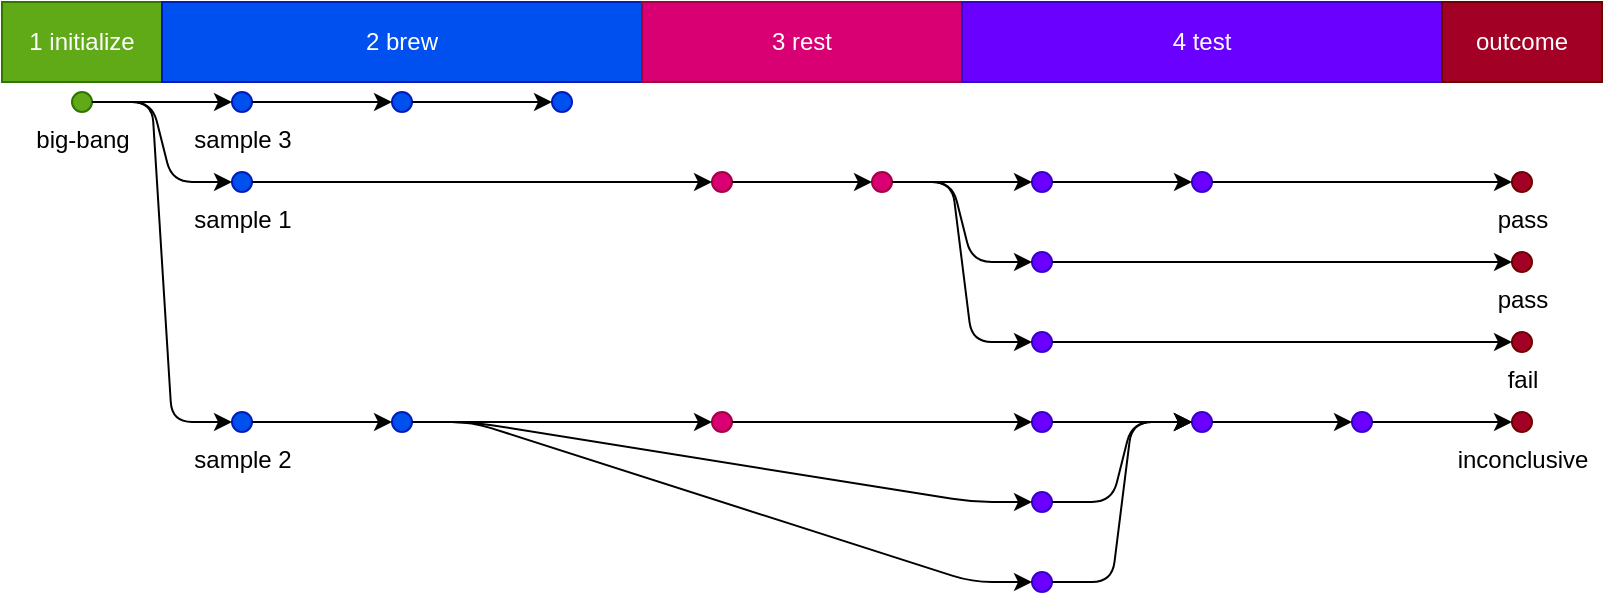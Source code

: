 <mxGraphModel dx="640" dy="480">
	<root>
		<mxCell id="root" style=""></mxCell>
		<mxCell id="layer1" style="" parent="root"></mxCell>
		<mxCell id="1 initialize" value="1 initialize" style="whiteSpace=wrap;fontColor=#ffffff;strokeColor=#2D7600;fillColor=#60A917;html=1;" parent="layer1" vertex="1">
			<mxGeometry width="80" height="40" as="geometry"></mxGeometry>
		</mxCell>
		<mxCell id="2 brew" value="2 brew" style="whiteSpace=wrap;fontColor=#ffffff;strokeColor=#001DBC;fillColor=#0050ef;html=1;" parent="layer1" vertex="1">
			<mxGeometry x="80" width="240" height="40" as="geometry"></mxGeometry>
		</mxCell>
		<mxCell id="3 rest" value="3 rest" style="strokeColor=#A50040;fillColor=#d80073;html=1;whiteSpace=wrap;fontColor=#ffffff;" parent="layer1" vertex="1">
			<mxGeometry x="320" width="160" height="40" as="geometry"></mxGeometry>
		</mxCell>
		<mxCell id="4 test" value="4 test" style="fontColor=#ffffff;strokeColor=#3700CC;fillColor=#6a00ff;html=1;whiteSpace=wrap;" parent="layer1" vertex="1">
			<mxGeometry x="480" width="240" height="40" as="geometry"></mxGeometry>
		</mxCell>
		<mxCell id="outcome" value="outcome" style="html=1;whiteSpace=wrap;fontColor=#ffffff;strokeColor=#6F0000;fillColor=#a20025;" parent="layer1" vertex="1">
			<mxGeometry x="720" width="80" height="40" as="geometry"></mxGeometry>
		</mxCell>
		<mxCell id="0" value="big-bang" style="html=1;labelPosition=center;fontColor=#000000;fillColor=#60A917;ellipse;aspect=fixed;verticalLabelPosition=bottom;align=center;verticalAlign=top;strokeColor=#2D7600;" parent="layer1" vertex="1">
			<mxGeometry x="35" y="45" width="10" height="10" as="geometry"></mxGeometry>
		</mxCell>
		<mxCell id="3" value="sample 3" style="verticalAlign=top;fontColor=#000000;strokeColor=#001DBC;fillColor=#0050ef;ellipse;aspect=fixed;labelPosition=center;align=center;html=1;verticalLabelPosition=bottom;" parent="layer1" vertex="1">
			<mxGeometry x="115" y="45" width="10" height="10" as="geometry"></mxGeometry>
		</mxCell>
		<mxCell id="17" style="verticalLabelPosition=bottom;aspect=fixed;html=1;align=center;verticalAlign=top;fontColor=#000000;strokeColor=#001DBC;fillColor=#0050ef;ellipse;labelPosition=center;" parent="layer1" vertex="1">
			<mxGeometry x="195" y="45" width="10" height="10" as="geometry"></mxGeometry>
		</mxCell>
		<mxCell id="18" style="aspect=fixed;verticalLabelPosition=bottom;align=center;verticalAlign=top;fillColor=#0050ef;ellipse;html=1;labelPosition=center;fontColor=#000000;strokeColor=#001DBC;" parent="layer1" vertex="1">
			<mxGeometry x="275" y="45" width="10" height="10" as="geometry"></mxGeometry>
		</mxCell>
		<mxCell id="17-18" style="edgeStyle=entityRelationEdgeStyle;orthogonalLoop=1;jettySize=auto;html=1;strokeWidth=1;" parent="layer1" edge="1" source="17" target="18">
			<mxGeometry relative="1" as="geometry"></mxGeometry>
		</mxCell>
		<mxCell id="3-17" style="strokeWidth=1;edgeStyle=entityRelationEdgeStyle;orthogonalLoop=1;jettySize=auto;html=1;" parent="layer1" edge="1" source="3" target="17">
			<mxGeometry relative="1" as="geometry"></mxGeometry>
		</mxCell>
		<mxCell id="0-3" style="edgeStyle=entityRelationEdgeStyle;orthogonalLoop=1;jettySize=auto;html=1;strokeWidth=1;" parent="layer1" edge="1" source="0" target="3">
			<mxGeometry relative="1" as="geometry"></mxGeometry>
		</mxCell>
		<mxCell id="1" value="sample 1" style="labelPosition=center;aspect=fixed;html=1;verticalLabelPosition=bottom;align=center;verticalAlign=top;fontColor=#000000;strokeColor=#001DBC;fillColor=#0050ef;ellipse;" parent="layer1" vertex="1">
			<mxGeometry x="115" y="85" width="10" height="10" as="geometry"></mxGeometry>
		</mxCell>
		<mxCell id="4" style="ellipse;labelPosition=center;align=center;verticalAlign=top;fillColor=#d80073;aspect=fixed;html=1;verticalLabelPosition=bottom;fontColor=#000000;strokeColor=#A50040;" parent="layer1" vertex="1">
			<mxGeometry x="355" y="85" width="10" height="10" as="geometry"></mxGeometry>
		</mxCell>
		<mxCell id="5" style="verticalAlign=top;ellipse;labelPosition=center;align=center;fontColor=#000000;strokeColor=#A50040;fillColor=#d80073;aspect=fixed;html=1;verticalLabelPosition=bottom;" parent="layer1" vertex="1">
			<mxGeometry x="435" y="85" width="10" height="10" as="geometry"></mxGeometry>
		</mxCell>
		<mxCell id="8" style="html=1;labelPosition=center;align=center;fontColor=#000000;strokeColor=#3700CC;fillColor=#6a00ff;ellipse;aspect=fixed;verticalLabelPosition=bottom;verticalAlign=top;" parent="layer1" vertex="1">
			<mxGeometry x="515" y="85" width="10" height="10" as="geometry"></mxGeometry>
		</mxCell>
		<mxCell id="9" style="strokeColor=#3700CC;fillColor=#6a00ff;labelPosition=center;verticalLabelPosition=bottom;html=1;align=center;verticalAlign=top;fontColor=#000000;ellipse;aspect=fixed;" parent="layer1" vertex="1">
			<mxGeometry x="595" y="85" width="10" height="10" as="geometry"></mxGeometry>
		</mxCell>
		<mxCell id="9pass" value="pass" style="strokeColor=#6F0000;labelPosition=center;verticalLabelPosition=bottom;html=1;align=center;verticalAlign=top;fontColor=#000000;fillColor=#a20025;ellipse;aspect=fixed;" parent="layer1" vertex="1">
			<mxGeometry x="755" y="85" width="10" height="10" as="geometry"></mxGeometry>
		</mxCell>
		<mxCell id="9-9pass" style="edgeStyle=entityRelationEdgeStyle;orthogonalLoop=1;jettySize=auto;html=1;strokeWidth=1;" parent="layer1" edge="1" source="9" target="9pass">
			<mxGeometry relative="1" as="geometry"></mxGeometry>
		</mxCell>
		<mxCell id="8-9" style="orthogonalLoop=1;jettySize=auto;html=1;strokeWidth=1;edgeStyle=entityRelationEdgeStyle;" parent="layer1" edge="1" source="8" target="9">
			<mxGeometry relative="1" as="geometry"></mxGeometry>
		</mxCell>
		<mxCell id="5-8" style="edgeStyle=entityRelationEdgeStyle;orthogonalLoop=1;jettySize=auto;html=1;strokeWidth=1;" parent="layer1" edge="1" source="5" target="8">
			<mxGeometry relative="1" as="geometry"></mxGeometry>
		</mxCell>
		<mxCell id="6" style="verticalLabelPosition=bottom;align=center;verticalAlign=top;fillColor=#6a00ff;ellipse;aspect=fixed;html=1;labelPosition=center;fontColor=#000000;strokeColor=#3700CC;" parent="layer1" vertex="1">
			<mxGeometry x="515" y="125" width="10" height="10" as="geometry"></mxGeometry>
		</mxCell>
		<mxCell id="6pass" value="pass" style="ellipse;aspect=fixed;align=center;verticalAlign=top;fontColor=#000000;fillColor=#a20025;html=1;labelPosition=center;verticalLabelPosition=bottom;strokeColor=#6F0000;" parent="layer1" vertex="1">
			<mxGeometry x="755" y="125" width="10" height="10" as="geometry"></mxGeometry>
		</mxCell>
		<mxCell id="6-6pass" style="edgeStyle=entityRelationEdgeStyle;orthogonalLoop=1;jettySize=auto;html=1;strokeWidth=1;" parent="layer1" edge="1" source="6" target="6pass">
			<mxGeometry relative="1" as="geometry"></mxGeometry>
		</mxCell>
		<mxCell id="5-6" style="edgeStyle=entityRelationEdgeStyle;orthogonalLoop=1;jettySize=auto;html=1;strokeWidth=1;" parent="layer1" edge="1" source="5" target="6">
			<mxGeometry relative="1" as="geometry"></mxGeometry>
		</mxCell>
		<mxCell id="7" style="aspect=fixed;html=1;labelPosition=center;verticalLabelPosition=bottom;verticalAlign=top;fontColor=#000000;fillColor=#6a00ff;ellipse;strokeColor=#3700CC;align=center;" parent="layer1" vertex="1">
			<mxGeometry x="515" y="165" width="10" height="10" as="geometry"></mxGeometry>
		</mxCell>
		<mxCell id="7fail" value="fail" style="align=center;fontColor=#000000;strokeColor=#6F0000;ellipse;aspect=fixed;labelPosition=center;verticalLabelPosition=bottom;html=1;verticalAlign=top;fillColor=#a20025;" parent="layer1" vertex="1">
			<mxGeometry x="755" y="165" width="10" height="10" as="geometry"></mxGeometry>
		</mxCell>
		<mxCell id="7-7fail" style="html=1;strokeWidth=1;edgeStyle=entityRelationEdgeStyle;orthogonalLoop=1;jettySize=auto;" parent="layer1" edge="1" source="7" target="7fail">
			<mxGeometry relative="1" as="geometry"></mxGeometry>
		</mxCell>
		<mxCell id="5-7" style="jettySize=auto;html=1;strokeWidth=1;edgeStyle=entityRelationEdgeStyle;orthogonalLoop=1;" parent="layer1" edge="1" source="5" target="7">
			<mxGeometry relative="1" as="geometry"></mxGeometry>
		</mxCell>
		<mxCell id="4-5" style="edgeStyle=entityRelationEdgeStyle;orthogonalLoop=1;jettySize=auto;html=1;strokeWidth=1;" parent="layer1" edge="1" source="4" target="5">
			<mxGeometry relative="1" as="geometry"></mxGeometry>
		</mxCell>
		<mxCell id="1-4" style="edgeStyle=entityRelationEdgeStyle;orthogonalLoop=1;jettySize=auto;html=1;strokeWidth=1;" parent="layer1" edge="1" source="1" target="4">
			<mxGeometry relative="1" as="geometry"></mxGeometry>
		</mxCell>
		<mxCell id="0-1" style="strokeWidth=1;edgeStyle=entityRelationEdgeStyle;orthogonalLoop=1;jettySize=auto;html=1;" parent="layer1" edge="1" source="0" target="1">
			<mxGeometry relative="1" as="geometry"></mxGeometry>
		</mxCell>
		<mxCell id="2" value="sample 2" style="ellipse;html=1;labelPosition=center;verticalAlign=top;fillColor=#0050ef;aspect=fixed;verticalLabelPosition=bottom;align=center;fontColor=#000000;strokeColor=#001DBC;" parent="layer1" vertex="1">
			<mxGeometry x="115" y="205" width="10" height="10" as="geometry"></mxGeometry>
		</mxCell>
		<mxCell id="10" style="ellipse;aspect=fixed;html=1;fillColor=#0050ef;strokeColor=#001DBC;labelPosition=center;verticalLabelPosition=bottom;align=center;verticalAlign=top;fontColor=#000000;" parent="layer1" vertex="1">
			<mxGeometry x="195" y="205" width="10" height="10" as="geometry"></mxGeometry>
		</mxCell>
		<mxCell id="12" style="ellipse;labelPosition=center;verticalAlign=top;fontColor=#000000;strokeColor=#A50040;fillColor=#d80073;aspect=fixed;html=1;verticalLabelPosition=bottom;align=center;" parent="layer1" vertex="1">
			<mxGeometry x="355" y="205" width="10" height="10" as="geometry"></mxGeometry>
		</mxCell>
		<mxCell id="13" style="aspect=fixed;html=1;verticalAlign=top;fontColor=#000000;strokeColor=#3700CC;fillColor=#6a00ff;ellipse;verticalLabelPosition=bottom;align=center;labelPosition=center;" parent="layer1" vertex="1">
			<mxGeometry x="515" y="205" width="10" height="10" as="geometry"></mxGeometry>
		</mxCell>
		<mxCell id="15" style="aspect=fixed;verticalLabelPosition=bottom;align=center;strokeColor=#3700CC;ellipse;labelPosition=center;verticalAlign=top;fontColor=#000000;fillColor=#6a00ff;html=1;" parent="layer1" vertex="1">
			<mxGeometry x="595" y="205" width="10" height="10" as="geometry"></mxGeometry>
		</mxCell>
		<mxCell id="16" style="ellipse;verticalAlign=top;strokeColor=#3700CC;verticalLabelPosition=bottom;align=center;fontColor=#000000;fillColor=#6a00ff;aspect=fixed;html=1;labelPosition=center;" parent="layer1" vertex="1">
			<mxGeometry x="675" y="205" width="10" height="10" as="geometry"></mxGeometry>
		</mxCell>
		<mxCell id="16 inconclusive" value=" inconclusive" style="labelPosition=center;verticalLabelPosition=bottom;align=center;verticalAlign=top;fontColor=#000000;strokeColor=#6F0000;fillColor=#a20025;ellipse;aspect=fixed;html=1;" parent="layer1" vertex="1">
			<mxGeometry x="755" y="205" width="10" height="10" as="geometry"></mxGeometry>
		</mxCell>
		<mxCell id="16-16 inconclusive" style="strokeWidth=1;edgeStyle=entityRelationEdgeStyle;orthogonalLoop=1;jettySize=auto;html=1;" parent="layer1" edge="1" source="16" target="16 inconclusive">
			<mxGeometry relative="1" as="geometry"></mxGeometry>
		</mxCell>
		<mxCell id="15-16" style="strokeWidth=1;edgeStyle=entityRelationEdgeStyle;orthogonalLoop=1;jettySize=auto;html=1;" parent="layer1" edge="1" source="15" target="16">
			<mxGeometry relative="1" as="geometry"></mxGeometry>
		</mxCell>
		<mxCell id="13-15" style="jettySize=auto;html=1;strokeWidth=1;edgeStyle=entityRelationEdgeStyle;orthogonalLoop=1;" parent="layer1" edge="1" source="13" target="15">
			<mxGeometry relative="1" as="geometry"></mxGeometry>
		</mxCell>
		<mxCell id="12-13" style="edgeStyle=entityRelationEdgeStyle;orthogonalLoop=1;jettySize=auto;html=1;strokeWidth=1;" parent="layer1" edge="1" source="12" target="13">
			<mxGeometry relative="1" as="geometry"></mxGeometry>
		</mxCell>
		<mxCell id="10-12" style="edgeStyle=entityRelationEdgeStyle;orthogonalLoop=1;jettySize=auto;html=1;strokeWidth=1;" parent="layer1" edge="1" source="10" target="12">
			<mxGeometry relative="1" as="geometry"></mxGeometry>
		</mxCell>
		<mxCell id="11" style="ellipse;html=1;labelPosition=center;align=center;verticalAlign=top;fontColor=#000000;fillColor=#6a00ff;aspect=fixed;verticalLabelPosition=bottom;strokeColor=#3700CC;" parent="layer1" vertex="1">
			<mxGeometry x="515" y="245" width="10" height="10" as="geometry"></mxGeometry>
		</mxCell>
		<mxCell id="11-15" style="edgeStyle=entityRelationEdgeStyle;orthogonalLoop=1;jettySize=auto;html=1;strokeWidth=1;" parent="layer1" edge="1" source="11" target="15">
			<mxGeometry relative="1" as="geometry"></mxGeometry>
		</mxCell>
		<mxCell id="10-11" style="html=1;strokeWidth=1;edgeStyle=entityRelationEdgeStyle;orthogonalLoop=1;jettySize=auto;" parent="layer1" edge="1" source="10" target="11">
			<mxGeometry relative="1" as="geometry"></mxGeometry>
		</mxCell>
		<mxCell id="14" style="labelPosition=center;verticalLabelPosition=bottom;align=center;verticalAlign=top;fontColor=#000000;ellipse;aspect=fixed;html=1;strokeColor=#3700CC;fillColor=#6a00ff;" parent="layer1" vertex="1">
			<mxGeometry x="515" y="285" width="10" height="10" as="geometry"></mxGeometry>
		</mxCell>
		<mxCell id="14-15" style="edgeStyle=entityRelationEdgeStyle;orthogonalLoop=1;jettySize=auto;html=1;strokeWidth=1;" parent="layer1" edge="1" source="14" target="15">
			<mxGeometry relative="1" as="geometry"></mxGeometry>
		</mxCell>
		<mxCell id="10-14" style="edgeStyle=entityRelationEdgeStyle;orthogonalLoop=1;jettySize=auto;html=1;strokeWidth=1;" parent="layer1" edge="1" source="10" target="14">
			<mxGeometry relative="1" as="geometry"></mxGeometry>
		</mxCell>
		<mxCell id="2-10" style="jettySize=auto;html=1;strokeWidth=1;edgeStyle=entityRelationEdgeStyle;orthogonalLoop=1;" parent="layer1" edge="1" source="2" target="10">
			<mxGeometry relative="1" as="geometry"></mxGeometry>
		</mxCell>
		<mxCell id="0-2" style="jettySize=auto;html=1;strokeWidth=1;edgeStyle=entityRelationEdgeStyle;orthogonalLoop=1;" parent="layer1" edge="1" source="0" target="2">
			<mxGeometry relative="1" as="geometry"></mxGeometry>
		</mxCell>
	</root>
</mxGraphModel>